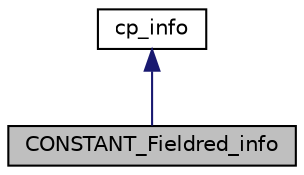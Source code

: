 digraph "CONSTANT_Fieldred_info"
{
  edge [fontname="Helvetica",fontsize="10",labelfontname="Helvetica",labelfontsize="10"];
  node [fontname="Helvetica",fontsize="10",shape=record];
  Node1 [label="CONSTANT_Fieldred_info",height=0.2,width=0.4,color="black", fillcolor="grey75", style="filled", fontcolor="black"];
  Node2 -> Node1 [dir="back",color="midnightblue",fontsize="10",style="solid",fontname="Helvetica"];
  Node2 [label="cp_info",height=0.2,width=0.4,color="black", fillcolor="white", style="filled",URL="$classcp__info.html",tooltip="Contém informações que serão usadas posteriormente. "];
}
